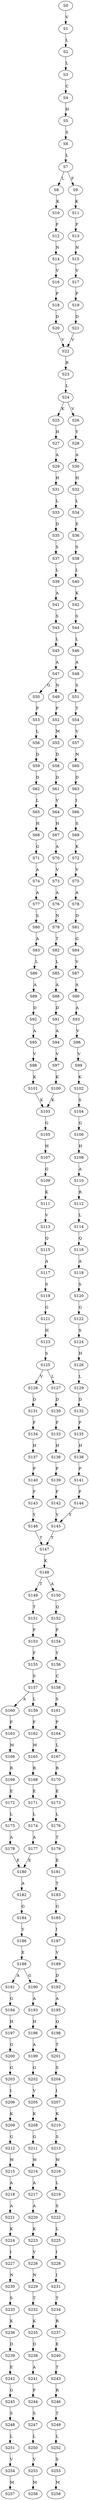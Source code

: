 strict digraph  {
	S0 -> S1 [ label = V ];
	S1 -> S2 [ label = L ];
	S2 -> S3 [ label = L ];
	S3 -> S4 [ label = C ];
	S4 -> S5 [ label = H ];
	S5 -> S6 [ label = S ];
	S6 -> S7 [ label = L ];
	S7 -> S8 [ label = L ];
	S7 -> S9 [ label = F ];
	S8 -> S10 [ label = K ];
	S9 -> S11 [ label = K ];
	S10 -> S12 [ label = F ];
	S11 -> S13 [ label = F ];
	S12 -> S14 [ label = N ];
	S13 -> S15 [ label = N ];
	S14 -> S16 [ label = V ];
	S15 -> S17 [ label = V ];
	S16 -> S18 [ label = P ];
	S17 -> S19 [ label = P ];
	S18 -> S20 [ label = D ];
	S19 -> S21 [ label = D ];
	S20 -> S22 [ label = V ];
	S21 -> S22 [ label = V ];
	S22 -> S23 [ label = R ];
	S23 -> S24 [ label = L ];
	S24 -> S25 [ label = K ];
	S24 -> S26 [ label = V ];
	S25 -> S27 [ label = H ];
	S26 -> S28 [ label = Y ];
	S27 -> S29 [ label = A ];
	S28 -> S30 [ label = A ];
	S29 -> S31 [ label = H ];
	S30 -> S32 [ label = H ];
	S31 -> S33 [ label = L ];
	S32 -> S34 [ label = L ];
	S33 -> S35 [ label = D ];
	S34 -> S36 [ label = E ];
	S35 -> S37 [ label = S ];
	S36 -> S38 [ label = S ];
	S37 -> S39 [ label = L ];
	S38 -> S40 [ label = L ];
	S39 -> S41 [ label = A ];
	S40 -> S42 [ label = K ];
	S41 -> S43 [ label = S ];
	S42 -> S44 [ label = S ];
	S43 -> S45 [ label = L ];
	S44 -> S46 [ label = L ];
	S45 -> S47 [ label = A ];
	S46 -> S48 [ label = A ];
	S47 -> S49 [ label = N ];
	S47 -> S50 [ label = G ];
	S48 -> S51 [ label = S ];
	S49 -> S52 [ label = P ];
	S50 -> S53 [ label = P ];
	S51 -> S54 [ label = T ];
	S52 -> S55 [ label = M ];
	S53 -> S56 [ label = L ];
	S54 -> S57 [ label = V ];
	S55 -> S58 [ label = D ];
	S56 -> S59 [ label = D ];
	S57 -> S60 [ label = N ];
	S58 -> S61 [ label = D ];
	S59 -> S62 [ label = D ];
	S60 -> S63 [ label = D ];
	S61 -> S64 [ label = V ];
	S62 -> S65 [ label = L ];
	S63 -> S66 [ label = I ];
	S64 -> S67 [ label = H ];
	S65 -> S68 [ label = H ];
	S66 -> S69 [ label = S ];
	S67 -> S70 [ label = A ];
	S68 -> S71 [ label = G ];
	S69 -> S72 [ label = K ];
	S70 -> S73 [ label = V ];
	S71 -> S74 [ label = A ];
	S72 -> S75 [ label = V ];
	S73 -> S76 [ label = A ];
	S74 -> S77 [ label = A ];
	S75 -> S78 [ label = A ];
	S76 -> S79 [ label = N ];
	S77 -> S80 [ label = S ];
	S78 -> S81 [ label = D ];
	S79 -> S82 [ label = T ];
	S80 -> S83 [ label = A ];
	S81 -> S84 [ label = G ];
	S82 -> S85 [ label = L ];
	S83 -> S86 [ label = L ];
	S84 -> S87 [ label = V ];
	S85 -> S88 [ label = A ];
	S86 -> S89 [ label = A ];
	S87 -> S90 [ label = A ];
	S88 -> S91 [ label = D ];
	S89 -> S92 [ label = D ];
	S90 -> S93 [ label = A ];
	S91 -> S94 [ label = A ];
	S92 -> S95 [ label = A ];
	S93 -> S96 [ label = V ];
	S94 -> S97 [ label = V ];
	S95 -> S98 [ label = V ];
	S96 -> S99 [ label = V ];
	S97 -> S100 [ label = K ];
	S98 -> S101 [ label = K ];
	S99 -> S102 [ label = K ];
	S100 -> S103 [ label = K ];
	S101 -> S103 [ label = K ];
	S102 -> S104 [ label = S ];
	S103 -> S105 [ label = G ];
	S104 -> S106 [ label = G ];
	S105 -> S107 [ label = H ];
	S106 -> S108 [ label = H ];
	S107 -> S109 [ label = G ];
	S108 -> S110 [ label = A ];
	S109 -> S111 [ label = K ];
	S110 -> S112 [ label = R ];
	S111 -> S113 [ label = V ];
	S112 -> S114 [ label = L ];
	S113 -> S115 [ label = Q ];
	S114 -> S116 [ label = Q ];
	S115 -> S117 [ label = A ];
	S116 -> S118 [ label = A ];
	S117 -> S119 [ label = S ];
	S118 -> S120 [ label = S ];
	S119 -> S121 [ label = G ];
	S120 -> S122 [ label = G ];
	S121 -> S123 [ label = H ];
	S122 -> S124 [ label = S ];
	S123 -> S125 [ label = S ];
	S124 -> S126 [ label = H ];
	S125 -> S127 [ label = L ];
	S125 -> S128 [ label = V ];
	S126 -> S129 [ label = L ];
	S127 -> S130 [ label = D ];
	S128 -> S131 [ label = D ];
	S129 -> S132 [ label = D ];
	S130 -> S133 [ label = F ];
	S131 -> S134 [ label = F ];
	S132 -> S135 [ label = F ];
	S133 -> S136 [ label = H ];
	S134 -> S137 [ label = H ];
	S135 -> S138 [ label = H ];
	S136 -> S139 [ label = P ];
	S137 -> S140 [ label = P ];
	S138 -> S141 [ label = P ];
	S139 -> S142 [ label = F ];
	S140 -> S143 [ label = F ];
	S141 -> S144 [ label = F ];
	S142 -> S145 [ label = Y ];
	S143 -> S146 [ label = Y ];
	S144 -> S145 [ label = Y ];
	S145 -> S147 [ label = T ];
	S146 -> S147 [ label = T ];
	S147 -> S148 [ label = K ];
	S148 -> S149 [ label = T ];
	S148 -> S150 [ label = A ];
	S149 -> S151 [ label = T ];
	S150 -> S152 [ label = Q ];
	S151 -> S153 [ label = P ];
	S152 -> S154 [ label = P ];
	S153 -> S155 [ label = F ];
	S154 -> S156 [ label = Y ];
	S155 -> S157 [ label = S ];
	S156 -> S158 [ label = C ];
	S157 -> S159 [ label = L ];
	S157 -> S160 [ label = A ];
	S158 -> S161 [ label = S ];
	S159 -> S162 [ label = F ];
	S160 -> S163 [ label = F ];
	S161 -> S164 [ label = F ];
	S162 -> S165 [ label = M ];
	S163 -> S166 [ label = M ];
	S164 -> S167 [ label = L ];
	S165 -> S168 [ label = R ];
	S166 -> S169 [ label = R ];
	S167 -> S170 [ label = R ];
	S168 -> S171 [ label = E ];
	S169 -> S172 [ label = E ];
	S170 -> S173 [ label = E ];
	S171 -> S174 [ label = L ];
	S172 -> S175 [ label = L ];
	S173 -> S176 [ label = L ];
	S174 -> S177 [ label = A ];
	S175 -> S178 [ label = A ];
	S176 -> S179 [ label = T ];
	S177 -> S180 [ label = E ];
	S178 -> S180 [ label = E ];
	S179 -> S181 [ label = E ];
	S180 -> S182 [ label = A ];
	S181 -> S183 [ label = T ];
	S182 -> S184 [ label = G ];
	S183 -> S185 [ label = G ];
	S184 -> S186 [ label = Y ];
	S185 -> S187 [ label = I ];
	S186 -> S188 [ label = E ];
	S187 -> S189 [ label = V ];
	S188 -> S190 [ label = G ];
	S188 -> S191 [ label = A ];
	S189 -> S192 [ label = D ];
	S190 -> S193 [ label = A ];
	S191 -> S194 [ label = G ];
	S192 -> S195 [ label = A ];
	S193 -> S196 [ label = H ];
	S194 -> S197 [ label = H ];
	S195 -> S198 [ label = Q ];
	S196 -> S199 [ label = A ];
	S197 -> S200 [ label = G ];
	S198 -> S201 [ label = T ];
	S199 -> S202 [ label = G ];
	S200 -> S203 [ label = G ];
	S201 -> S204 [ label = S ];
	S202 -> S205 [ label = V ];
	S203 -> S206 [ label = I ];
	S204 -> S207 [ label = I ];
	S205 -> S208 [ label = K ];
	S206 -> S209 [ label = K ];
	S207 -> S210 [ label = K ];
	S208 -> S211 [ label = G ];
	S209 -> S212 [ label = G ];
	S210 -> S213 [ label = S ];
	S211 -> S214 [ label = W ];
	S212 -> S215 [ label = W ];
	S213 -> S216 [ label = W ];
	S214 -> S217 [ label = A ];
	S215 -> S218 [ label = A ];
	S216 -> S219 [ label = L ];
	S217 -> S220 [ label = A ];
	S218 -> S221 [ label = A ];
	S219 -> S222 [ label = S ];
	S220 -> S223 [ label = K ];
	S221 -> S224 [ label = K ];
	S222 -> S225 [ label = L ];
	S223 -> S226 [ label = V ];
	S224 -> S227 [ label = I ];
	S225 -> S228 [ label = I ];
	S226 -> S229 [ label = N ];
	S227 -> S230 [ label = N ];
	S228 -> S231 [ label = I ];
	S229 -> S232 [ label = T ];
	S230 -> S233 [ label = S ];
	S231 -> S234 [ label = T ];
	S232 -> S235 [ label = K ];
	S233 -> S236 [ label = K ];
	S234 -> S237 [ label = R ];
	S235 -> S238 [ label = D ];
	S236 -> S239 [ label = D ];
	S237 -> S240 [ label = E ];
	S238 -> S241 [ label = A ];
	S239 -> S242 [ label = E ];
	S240 -> S243 [ label = T ];
	S241 -> S244 [ label = P ];
	S242 -> S245 [ label = G ];
	S243 -> S246 [ label = R ];
	S244 -> S247 [ label = S ];
	S245 -> S248 [ label = S ];
	S246 -> S249 [ label = T ];
	S247 -> S250 [ label = L ];
	S248 -> S251 [ label = L ];
	S249 -> S252 [ label = L ];
	S250 -> S253 [ label = V ];
	S251 -> S254 [ label = V ];
	S252 -> S255 [ label = S ];
	S253 -> S256 [ label = M ];
	S254 -> S257 [ label = M ];
	S255 -> S258 [ label = M ];
}
